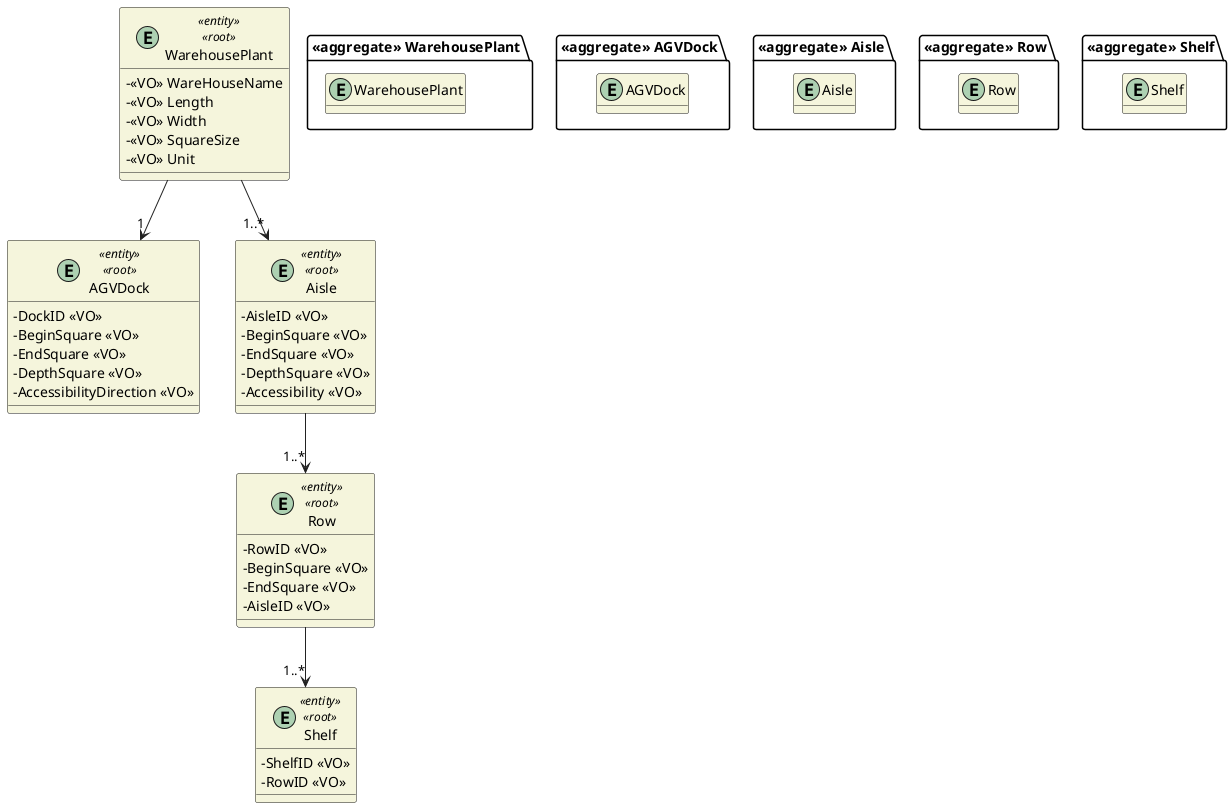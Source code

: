 @startuml

skinparam classAttributeIconSize 0
hide empty attributes
skinparam classBackgroundColor beige
skinparam ArrowColor #222222

package "<<aggregate>> WarehousePlant" {
    entity WarehousePlant
}

package "<<aggregate>> AGVDock" {
    entity AGVDock
}

package "<<aggregate>> Aisle" {
    entity Aisle
}

package "<<aggregate>> Row" {
    entity Row
}

package "<<aggregate>> Shelf" {
    entity Shelf
}

entity Row <<entity>> <<root>> {
    - RowID <<VO>>
    - BeginSquare <<VO>>
    - EndSquare <<VO>>
    - AisleID <<VO>>
}

entity Shelf <<entity>> <<root>> {
    - ShelfID <<VO>>
    - RowID <<VO>>
}

entity AGVDock <<entity>> <<root>> {
    - DockID <<VO>>
    - BeginSquare <<VO>>
    - EndSquare <<VO>>
    - DepthSquare <<VO>>
    - AccessibilityDirection <<VO>>
}

entity Aisle <<entity>> <<root>> {
    - AisleID <<VO>>
    - BeginSquare <<VO>>
    - EndSquare <<VO>>
    - DepthSquare <<VO>>
    - Accessibility <<VO>>
}

entity WarehousePlant <<entity>> <<root>> {
    - <<VO>> WareHouseName
    - <<VO>> Length
    - <<VO>> Width
    - <<VO>> SquareSize
    - <<VO>> Unit
}

WarehousePlant --> "1..*" Aisle
Aisle --> "1..*" Row
Row --> "1..*" Shelf
WarehousePlant --> "1" AGVDock


@enduml